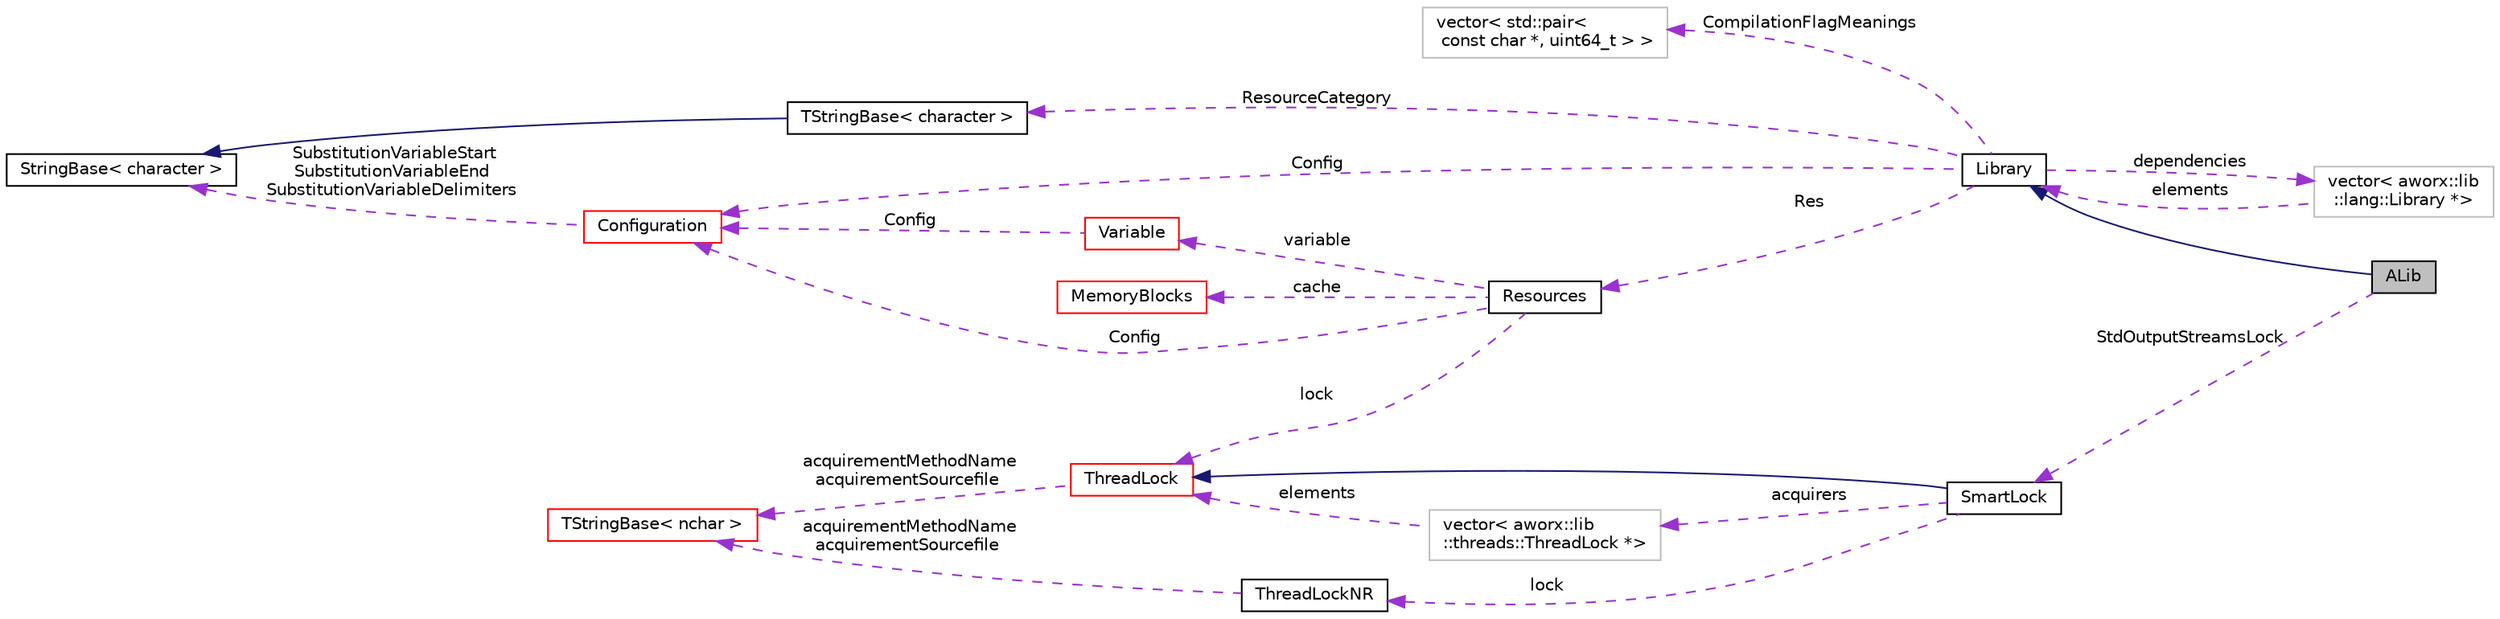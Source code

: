 digraph "ALib"
{
  edge [fontname="Helvetica",fontsize="10",labelfontname="Helvetica",labelfontsize="10"];
  node [fontname="Helvetica",fontsize="10",shape=record];
  rankdir="LR";
  Node2 [label="ALib",height=0.2,width=0.4,color="black", fillcolor="grey75", style="filled", fontcolor="black"];
  Node3 -> Node2 [dir="back",color="midnightblue",fontsize="10",style="solid",fontname="Helvetica"];
  Node3 [label="Library",height=0.2,width=0.4,color="black", fillcolor="white", style="filled",URL="$classaworx_1_1lib_1_1lang_1_1Library.html"];
  Node4 -> Node3 [dir="back",color="darkorchid3",fontsize="10",style="dashed",label=" ResourceCategory" ,fontname="Helvetica"];
  Node4 [label="TStringBase\< character \>",height=0.2,width=0.4,color="black", fillcolor="white", style="filled",URL="$classaworx_1_1lib_1_1strings_1_1TStringBase.html"];
  Node5 -> Node4 [dir="back",color="midnightblue",fontsize="10",style="solid",fontname="Helvetica"];
  Node5 [label="StringBase\< character \>",height=0.2,width=0.4,color="black", fillcolor="white", style="filled",URL="$classaworx_1_1lib_1_1strings_1_1StringBase.html"];
  Node6 -> Node3 [dir="back",color="darkorchid3",fontsize="10",style="dashed",label=" Res" ,fontname="Helvetica"];
  Node6 [label="Resources",height=0.2,width=0.4,color="black", fillcolor="white", style="filled",URL="$classaworx_1_1lib_1_1lang_1_1Resources.html"];
  Node7 -> Node6 [dir="back",color="darkorchid3",fontsize="10",style="dashed",label=" cache" ,fontname="Helvetica"];
  Node7 [label="MemoryBlocks",height=0.2,width=0.4,color="red", fillcolor="white", style="filled",URL="$classaworx_1_1lib_1_1util_1_1MemoryBlocks.html"];
  Node10 -> Node6 [dir="back",color="darkorchid3",fontsize="10",style="dashed",label=" variable" ,fontname="Helvetica"];
  Node10 [label="Variable",height=0.2,width=0.4,color="red", fillcolor="white", style="filled",URL="$classaworx_1_1lib_1_1config_1_1Variable.html"];
  Node18 -> Node10 [dir="back",color="darkorchid3",fontsize="10",style="dashed",label=" Config" ,fontname="Helvetica"];
  Node18 [label="Configuration",height=0.2,width=0.4,color="red", fillcolor="white", style="filled",URL="$classaworx_1_1lib_1_1config_1_1Configuration.html"];
  Node5 -> Node18 [dir="back",color="darkorchid3",fontsize="10",style="dashed",label=" SubstitutionVariableStart\nSubstitutionVariableEnd\nSubstitutionVariableDelimiters" ,fontname="Helvetica"];
  Node20 -> Node6 [dir="back",color="darkorchid3",fontsize="10",style="dashed",label=" lock" ,fontname="Helvetica"];
  Node20 [label="ThreadLock",height=0.2,width=0.4,color="red", fillcolor="white", style="filled",URL="$classaworx_1_1lib_1_1threads_1_1ThreadLock.html"];
  Node24 -> Node20 [dir="back",color="darkorchid3",fontsize="10",style="dashed",label=" acquirementMethodName\nacquirementSourcefile" ,fontname="Helvetica"];
  Node24 [label="TStringBase\< nchar \>",height=0.2,width=0.4,color="red", fillcolor="white", style="filled",URL="$classaworx_1_1lib_1_1strings_1_1TStringBase.html"];
  Node18 -> Node6 [dir="back",color="darkorchid3",fontsize="10",style="dashed",label=" Config" ,fontname="Helvetica"];
  Node36 -> Node3 [dir="back",color="darkorchid3",fontsize="10",style="dashed",label=" dependencies" ,fontname="Helvetica"];
  Node36 [label="vector\< aworx::lib\l::lang::Library *\>",height=0.2,width=0.4,color="grey75", fillcolor="white", style="filled"];
  Node3 -> Node36 [dir="back",color="darkorchid3",fontsize="10",style="dashed",label=" elements" ,fontname="Helvetica"];
  Node18 -> Node3 [dir="back",color="darkorchid3",fontsize="10",style="dashed",label=" Config" ,fontname="Helvetica"];
  Node37 -> Node3 [dir="back",color="darkorchid3",fontsize="10",style="dashed",label=" CompilationFlagMeanings" ,fontname="Helvetica"];
  Node37 [label="vector\< std::pair\<\l const char *, uint64_t \> \>",height=0.2,width=0.4,color="grey75", fillcolor="white", style="filled"];
  Node38 -> Node2 [dir="back",color="darkorchid3",fontsize="10",style="dashed",label=" StdOutputStreamsLock" ,fontname="Helvetica"];
  Node38 [label="SmartLock",height=0.2,width=0.4,color="black", fillcolor="white", style="filled",URL="$classaworx_1_1lib_1_1threads_1_1SmartLock.html"];
  Node20 -> Node38 [dir="back",color="midnightblue",fontsize="10",style="solid",fontname="Helvetica"];
  Node39 -> Node38 [dir="back",color="darkorchid3",fontsize="10",style="dashed",label=" lock" ,fontname="Helvetica"];
  Node39 [label="ThreadLockNR",height=0.2,width=0.4,color="black", fillcolor="white", style="filled",URL="$classaworx_1_1lib_1_1threads_1_1ThreadLockNR.html"];
  Node24 -> Node39 [dir="back",color="darkorchid3",fontsize="10",style="dashed",label=" acquirementMethodName\nacquirementSourcefile" ,fontname="Helvetica"];
  Node40 -> Node38 [dir="back",color="darkorchid3",fontsize="10",style="dashed",label=" acquirers" ,fontname="Helvetica"];
  Node40 [label="vector\< aworx::lib\l::threads::ThreadLock *\>",height=0.2,width=0.4,color="grey75", fillcolor="white", style="filled"];
  Node20 -> Node40 [dir="back",color="darkorchid3",fontsize="10",style="dashed",label=" elements" ,fontname="Helvetica"];
}
